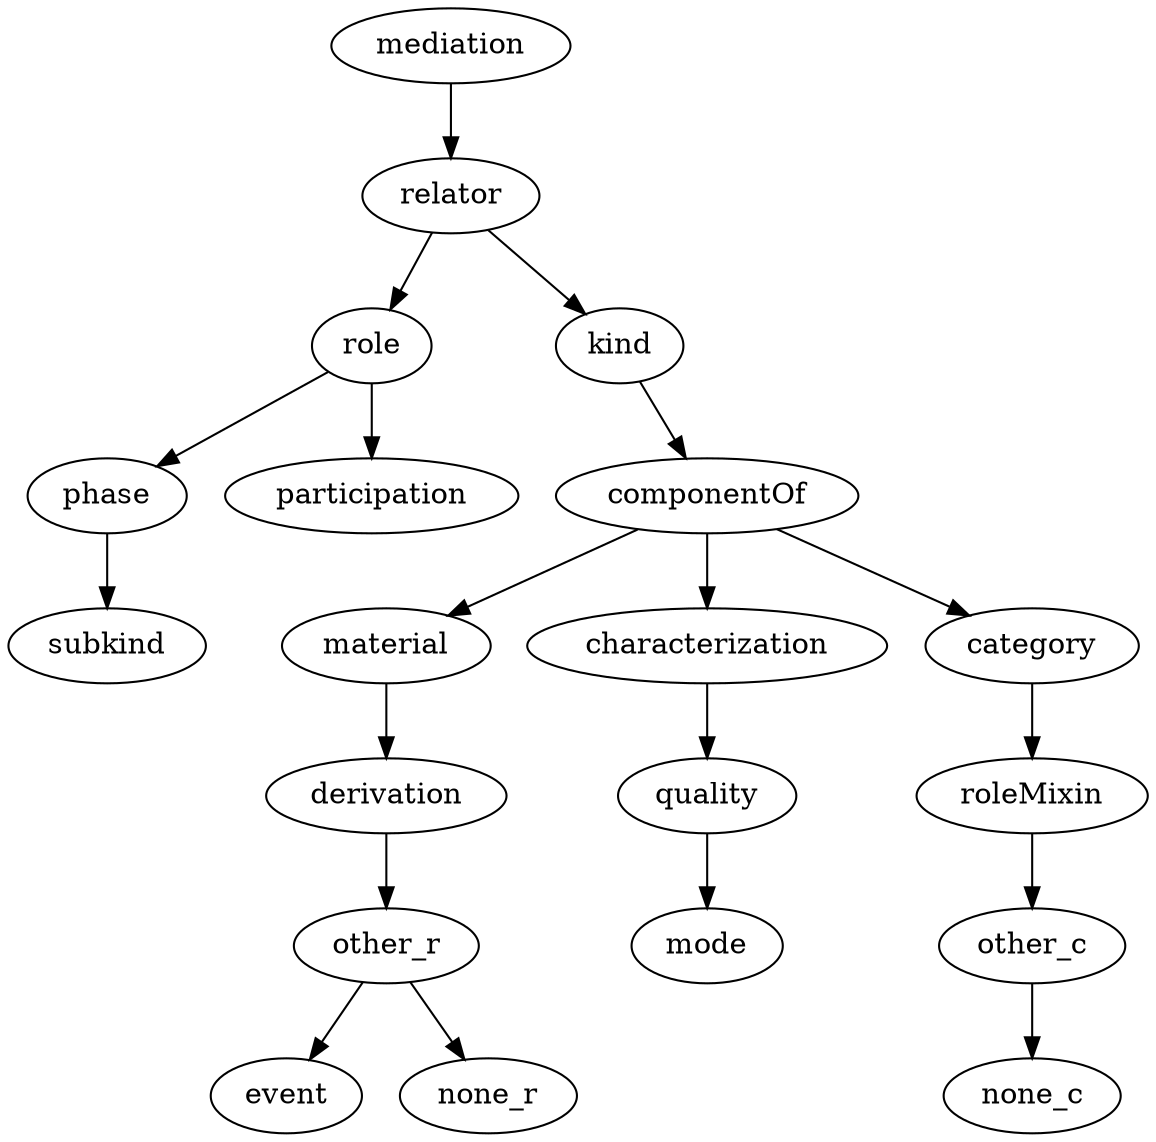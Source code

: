 strict digraph  {
mediation;
relator;
role;
kind;
phase;
participation;
subkind;
componentOf;
material;
characterization;
category;
derivation;
other_r;
event;
none_r;
quality;
mode;
roleMixin;
other_c;
none_c;
mediation -> relator;
relator -> role;
relator -> kind;
role -> phase;
role -> participation;
kind -> componentOf;
phase -> subkind;
componentOf -> material;
componentOf -> characterization;
componentOf -> category;
material -> derivation;
characterization -> quality;
category -> roleMixin;
derivation -> other_r;
other_r -> event;
other_r -> none_r;
quality -> mode;
roleMixin -> other_c;
other_c -> none_c;
}
